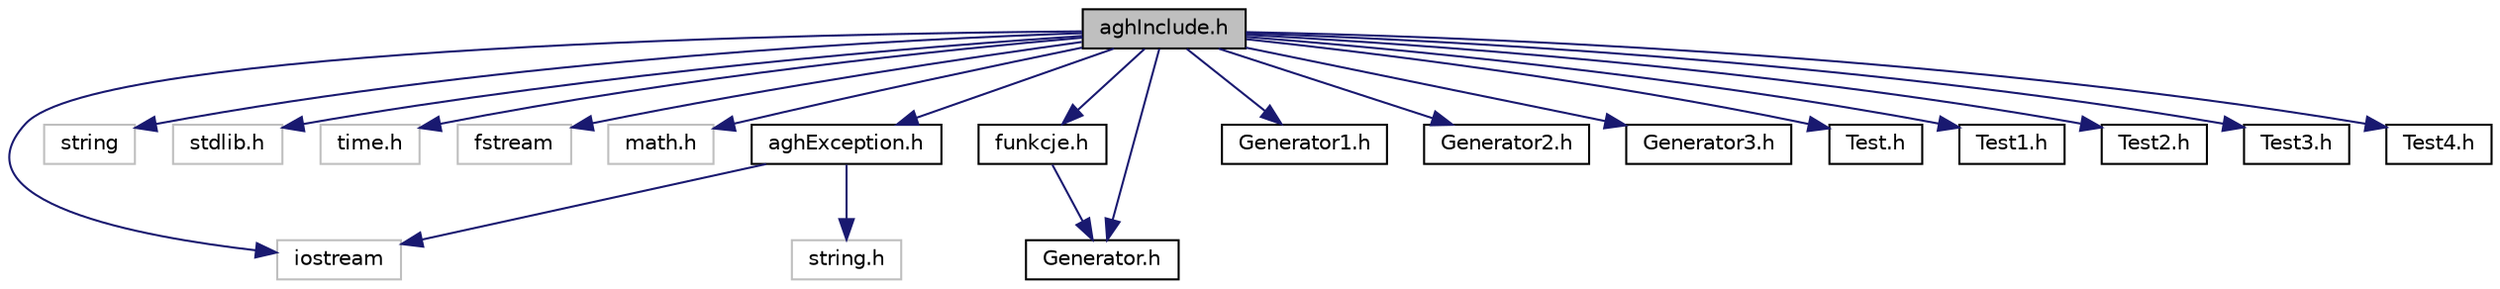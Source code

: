 digraph "aghInclude.h"
{
  edge [fontname="Helvetica",fontsize="10",labelfontname="Helvetica",labelfontsize="10"];
  node [fontname="Helvetica",fontsize="10",shape=record];
  Node1 [label="aghInclude.h",height=0.2,width=0.4,color="black", fillcolor="grey75", style="filled" fontcolor="black"];
  Node1 -> Node2 [color="midnightblue",fontsize="10",style="solid",fontname="Helvetica"];
  Node2 [label="iostream",height=0.2,width=0.4,color="grey75", fillcolor="white", style="filled"];
  Node1 -> Node3 [color="midnightblue",fontsize="10",style="solid",fontname="Helvetica"];
  Node3 [label="string",height=0.2,width=0.4,color="grey75", fillcolor="white", style="filled"];
  Node1 -> Node4 [color="midnightblue",fontsize="10",style="solid",fontname="Helvetica"];
  Node4 [label="stdlib.h",height=0.2,width=0.4,color="grey75", fillcolor="white", style="filled"];
  Node1 -> Node5 [color="midnightblue",fontsize="10",style="solid",fontname="Helvetica"];
  Node5 [label="time.h",height=0.2,width=0.4,color="grey75", fillcolor="white", style="filled"];
  Node1 -> Node6 [color="midnightblue",fontsize="10",style="solid",fontname="Helvetica"];
  Node6 [label="fstream",height=0.2,width=0.4,color="grey75", fillcolor="white", style="filled"];
  Node1 -> Node7 [color="midnightblue",fontsize="10",style="solid",fontname="Helvetica"];
  Node7 [label="math.h",height=0.2,width=0.4,color="grey75", fillcolor="white", style="filled"];
  Node1 -> Node8 [color="midnightblue",fontsize="10",style="solid",fontname="Helvetica"];
  Node8 [label="aghException.h",height=0.2,width=0.4,color="black", fillcolor="white", style="filled",URL="$aghException_8h.html",tooltip="The definition of aghException class that allows for exception handling. "];
  Node8 -> Node2 [color="midnightblue",fontsize="10",style="solid",fontname="Helvetica"];
  Node8 -> Node9 [color="midnightblue",fontsize="10",style="solid",fontname="Helvetica"];
  Node9 [label="string.h",height=0.2,width=0.4,color="grey75", fillcolor="white", style="filled"];
  Node1 -> Node10 [color="midnightblue",fontsize="10",style="solid",fontname="Helvetica"];
  Node10 [label="funkcje.h",height=0.2,width=0.4,color="black", fillcolor="white", style="filled",URL="$funkcje_8h.html",tooltip="Plik nagłówkowy z deklarajcą funkcji pomocniczych. "];
  Node10 -> Node11 [color="midnightblue",fontsize="10",style="solid",fontname="Helvetica"];
  Node11 [label="Generator.h",height=0.2,width=0.4,color="black", fillcolor="white", style="filled",URL="$Generator_8h.html",tooltip="Plik nagłówkowy z deklarajcą klasy abstrakcyjnej generatora. "];
  Node1 -> Node11 [color="midnightblue",fontsize="10",style="solid",fontname="Helvetica"];
  Node1 -> Node12 [color="midnightblue",fontsize="10",style="solid",fontname="Helvetica"];
  Node12 [label="Generator1.h",height=0.2,width=0.4,color="black", fillcolor="white", style="filled",URL="$Generator1_8h.html",tooltip="Plik nagłówkowy z deklarajcą klasy generatora wbudowanego. "];
  Node1 -> Node13 [color="midnightblue",fontsize="10",style="solid",fontname="Helvetica"];
  Node13 [label="Generator2.h",height=0.2,width=0.4,color="black", fillcolor="white", style="filled",URL="$Generator2_8h.html",tooltip="Plik nagłówkowy z deklarajcą klasy generatora Multiplikatywnego LCG. "];
  Node1 -> Node14 [color="midnightblue",fontsize="10",style="solid",fontname="Helvetica"];
  Node14 [label="Generator3.h",height=0.2,width=0.4,color="black", fillcolor="white", style="filled",URL="$Generator3_8h.html",tooltip="Plik nagłówkowy z deklarajcą klasy generatora Fibonacciego. "];
  Node1 -> Node15 [color="midnightblue",fontsize="10",style="solid",fontname="Helvetica"];
  Node15 [label="Test.h",height=0.2,width=0.4,color="black", fillcolor="white", style="filled",URL="$Test_8h.html",tooltip="Plik nagłówkowy z deklarajcą klasy abstrakcyjnej testu. "];
  Node1 -> Node16 [color="midnightblue",fontsize="10",style="solid",fontname="Helvetica"];
  Node16 [label="Test1.h",height=0.2,width=0.4,color="black", fillcolor="white", style="filled",URL="$Test1_8h.html",tooltip="Plik naglowkowy z testem parzyste/nieparzyste. "];
  Node1 -> Node17 [color="midnightblue",fontsize="10",style="solid",fontname="Helvetica"];
  Node17 [label="Test2.h",height=0.2,width=0.4,color="black", fillcolor="white", style="filled",URL="$Test2_8h.html",tooltip="Plik naglowkowy z testem liczb pierwszych. "];
  Node1 -> Node18 [color="midnightblue",fontsize="10",style="solid",fontname="Helvetica"];
  Node18 [label="Test3.h",height=0.2,width=0.4,color="black", fillcolor="white", style="filled",URL="$Test3_8h.html",tooltip="Plik naglowkowy z testem powtorzen. "];
  Node1 -> Node19 [color="midnightblue",fontsize="10",style="solid",fontname="Helvetica"];
  Node19 [label="Test4.h",height=0.2,width=0.4,color="black", fillcolor="white", style="filled",URL="$Test4_8h.html",tooltip="Plik naglowkowy z testem Pi. "];
}
